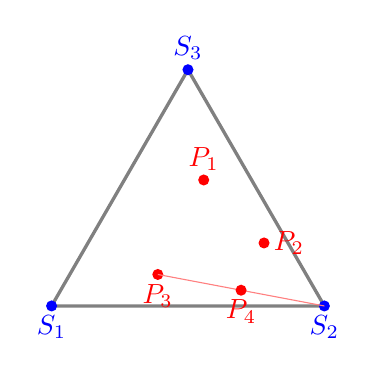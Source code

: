 \begin{tikzpicture}[scale=1]

\def\R{2}


\coordinate (S1) at (210:\R);
\coordinate (S2) at (-30:\R);
\coordinate (S3) at (90:\R);

\draw[gray, very thick] (S1) -- (S2) -- (S3) -- cycle;
\fill[blue] (S1) circle (2pt) node[below] {$S_1$};
\fill[blue] (S2) circle (2pt) node[below] {$S_2$};
\fill[blue] (S3) circle (2pt) node[above] {$S_3$};


  \def\x{0.2}
  \def\y{0.6}

  \coordinate (P) at (\x,\y);

  \fill[red] (P) circle (2pt) node[above] {$P_1$};

%  \draw[red!50] (P)--(S2);
  \coordinate (P) at ($(P)!0.5!(S2)$);
  \fill[red] (P) circle (2pt) node[right] {$P_2$};

%  \draw[red!50] (P)--(S1);
  \coordinate (P) at ($ (P)!0.5!(S1) $);
  \fill[red] (P) circle (2pt) node[below] {$P_3$};

  \draw[red!50] (P)--(S2);
  \coordinate (P) at ($ (P)!0.5!(S2) $);
  \fill[red] (P) circle (2pt) node[below] {$P_4$};

\end{tikzpicture}